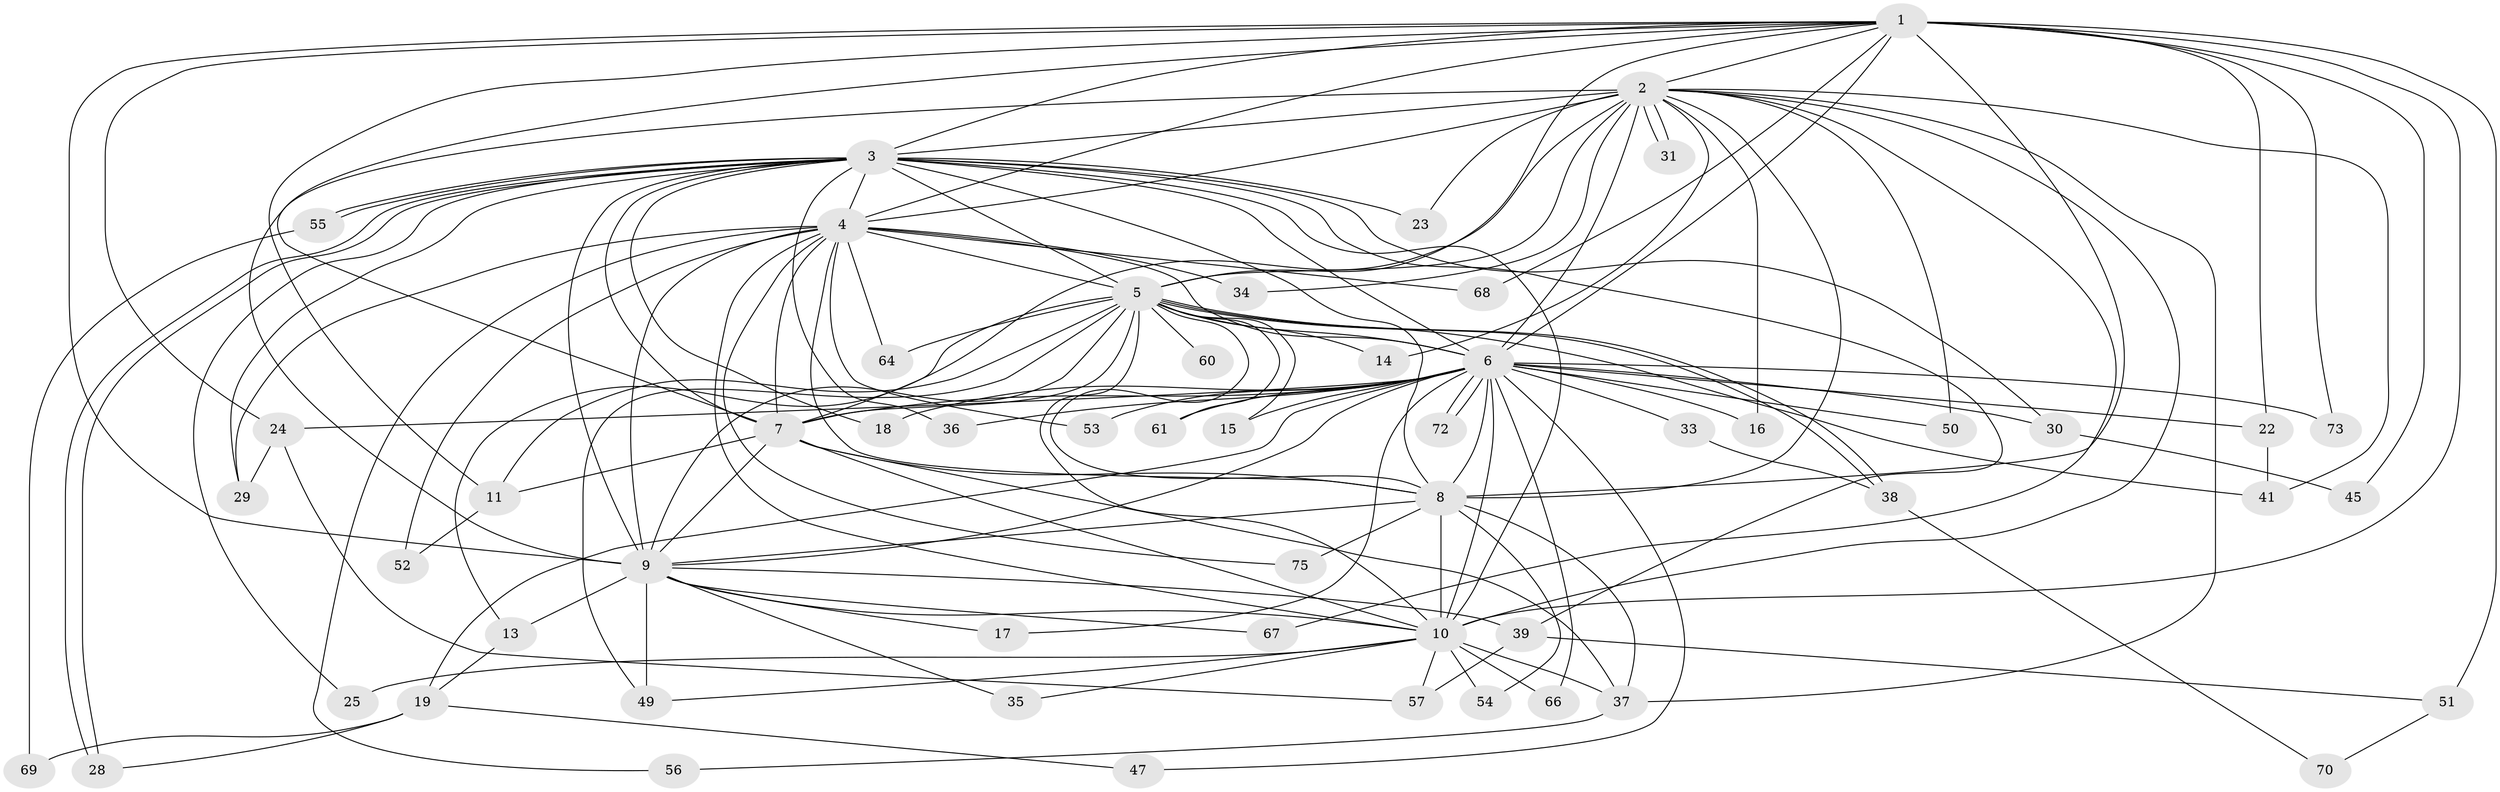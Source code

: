 // Generated by graph-tools (version 1.1) at 2025/51/02/27/25 19:51:42]
// undirected, 56 vertices, 144 edges
graph export_dot {
graph [start="1"]
  node [color=gray90,style=filled];
  1 [super="+46"];
  2 [super="+26"];
  3 [super="+62"];
  4 [super="+32"];
  5 [super="+27"];
  6 [super="+20"];
  7 [super="+44"];
  8 [super="+21"];
  9 [super="+58"];
  10 [super="+12"];
  11 [super="+42"];
  13;
  14;
  15;
  16;
  17;
  18;
  19 [super="+74"];
  22;
  23;
  24;
  25;
  28;
  29 [super="+65"];
  30;
  31;
  33;
  34;
  35;
  36;
  37 [super="+40"];
  38 [super="+48"];
  39;
  41 [super="+43"];
  45;
  47;
  49 [super="+71"];
  50;
  51 [super="+59"];
  52;
  53;
  54;
  55;
  56;
  57 [super="+63"];
  60;
  61;
  64;
  66;
  67;
  68;
  69;
  70;
  72;
  73;
  75;
  1 -- 2;
  1 -- 3;
  1 -- 4;
  1 -- 5;
  1 -- 6;
  1 -- 7;
  1 -- 8;
  1 -- 9;
  1 -- 10;
  1 -- 11;
  1 -- 22;
  1 -- 24;
  1 -- 45;
  1 -- 51 [weight=2];
  1 -- 68;
  1 -- 73;
  2 -- 3 [weight=2];
  2 -- 4;
  2 -- 5 [weight=2];
  2 -- 6;
  2 -- 7 [weight=2];
  2 -- 8;
  2 -- 9;
  2 -- 10;
  2 -- 14;
  2 -- 16;
  2 -- 23;
  2 -- 31;
  2 -- 31;
  2 -- 34;
  2 -- 37;
  2 -- 41;
  2 -- 50;
  2 -- 67;
  3 -- 4;
  3 -- 5;
  3 -- 6 [weight=2];
  3 -- 7;
  3 -- 8;
  3 -- 9;
  3 -- 10;
  3 -- 18;
  3 -- 23;
  3 -- 25;
  3 -- 28;
  3 -- 28;
  3 -- 29;
  3 -- 30;
  3 -- 36;
  3 -- 39;
  3 -- 55;
  3 -- 55;
  4 -- 5;
  4 -- 6 [weight=2];
  4 -- 7;
  4 -- 8;
  4 -- 9 [weight=2];
  4 -- 10;
  4 -- 34;
  4 -- 52;
  4 -- 53;
  4 -- 56;
  4 -- 64;
  4 -- 68;
  4 -- 75;
  4 -- 29;
  5 -- 6;
  5 -- 7;
  5 -- 8;
  5 -- 9;
  5 -- 10;
  5 -- 13;
  5 -- 14;
  5 -- 15;
  5 -- 38;
  5 -- 38;
  5 -- 49;
  5 -- 60 [weight=2];
  5 -- 61;
  5 -- 64;
  5 -- 41;
  5 -- 11;
  6 -- 7;
  6 -- 8;
  6 -- 9;
  6 -- 10 [weight=2];
  6 -- 15;
  6 -- 16;
  6 -- 17;
  6 -- 18;
  6 -- 19;
  6 -- 22;
  6 -- 24;
  6 -- 30;
  6 -- 33 [weight=2];
  6 -- 36;
  6 -- 47;
  6 -- 50;
  6 -- 53;
  6 -- 61;
  6 -- 66;
  6 -- 72;
  6 -- 72;
  6 -- 73;
  7 -- 8;
  7 -- 9;
  7 -- 10;
  7 -- 11;
  7 -- 37;
  8 -- 9;
  8 -- 10 [weight=2];
  8 -- 54;
  8 -- 75;
  8 -- 37;
  9 -- 10;
  9 -- 13;
  9 -- 17;
  9 -- 35;
  9 -- 39;
  9 -- 67;
  9 -- 49;
  10 -- 25;
  10 -- 35;
  10 -- 37;
  10 -- 49;
  10 -- 66;
  10 -- 54;
  10 -- 57;
  11 -- 52;
  13 -- 19;
  19 -- 47;
  19 -- 69;
  19 -- 28;
  22 -- 41;
  24 -- 29;
  24 -- 57;
  30 -- 45;
  33 -- 38;
  37 -- 56;
  38 -- 70;
  39 -- 51;
  39 -- 57;
  51 -- 70;
  55 -- 69;
}
